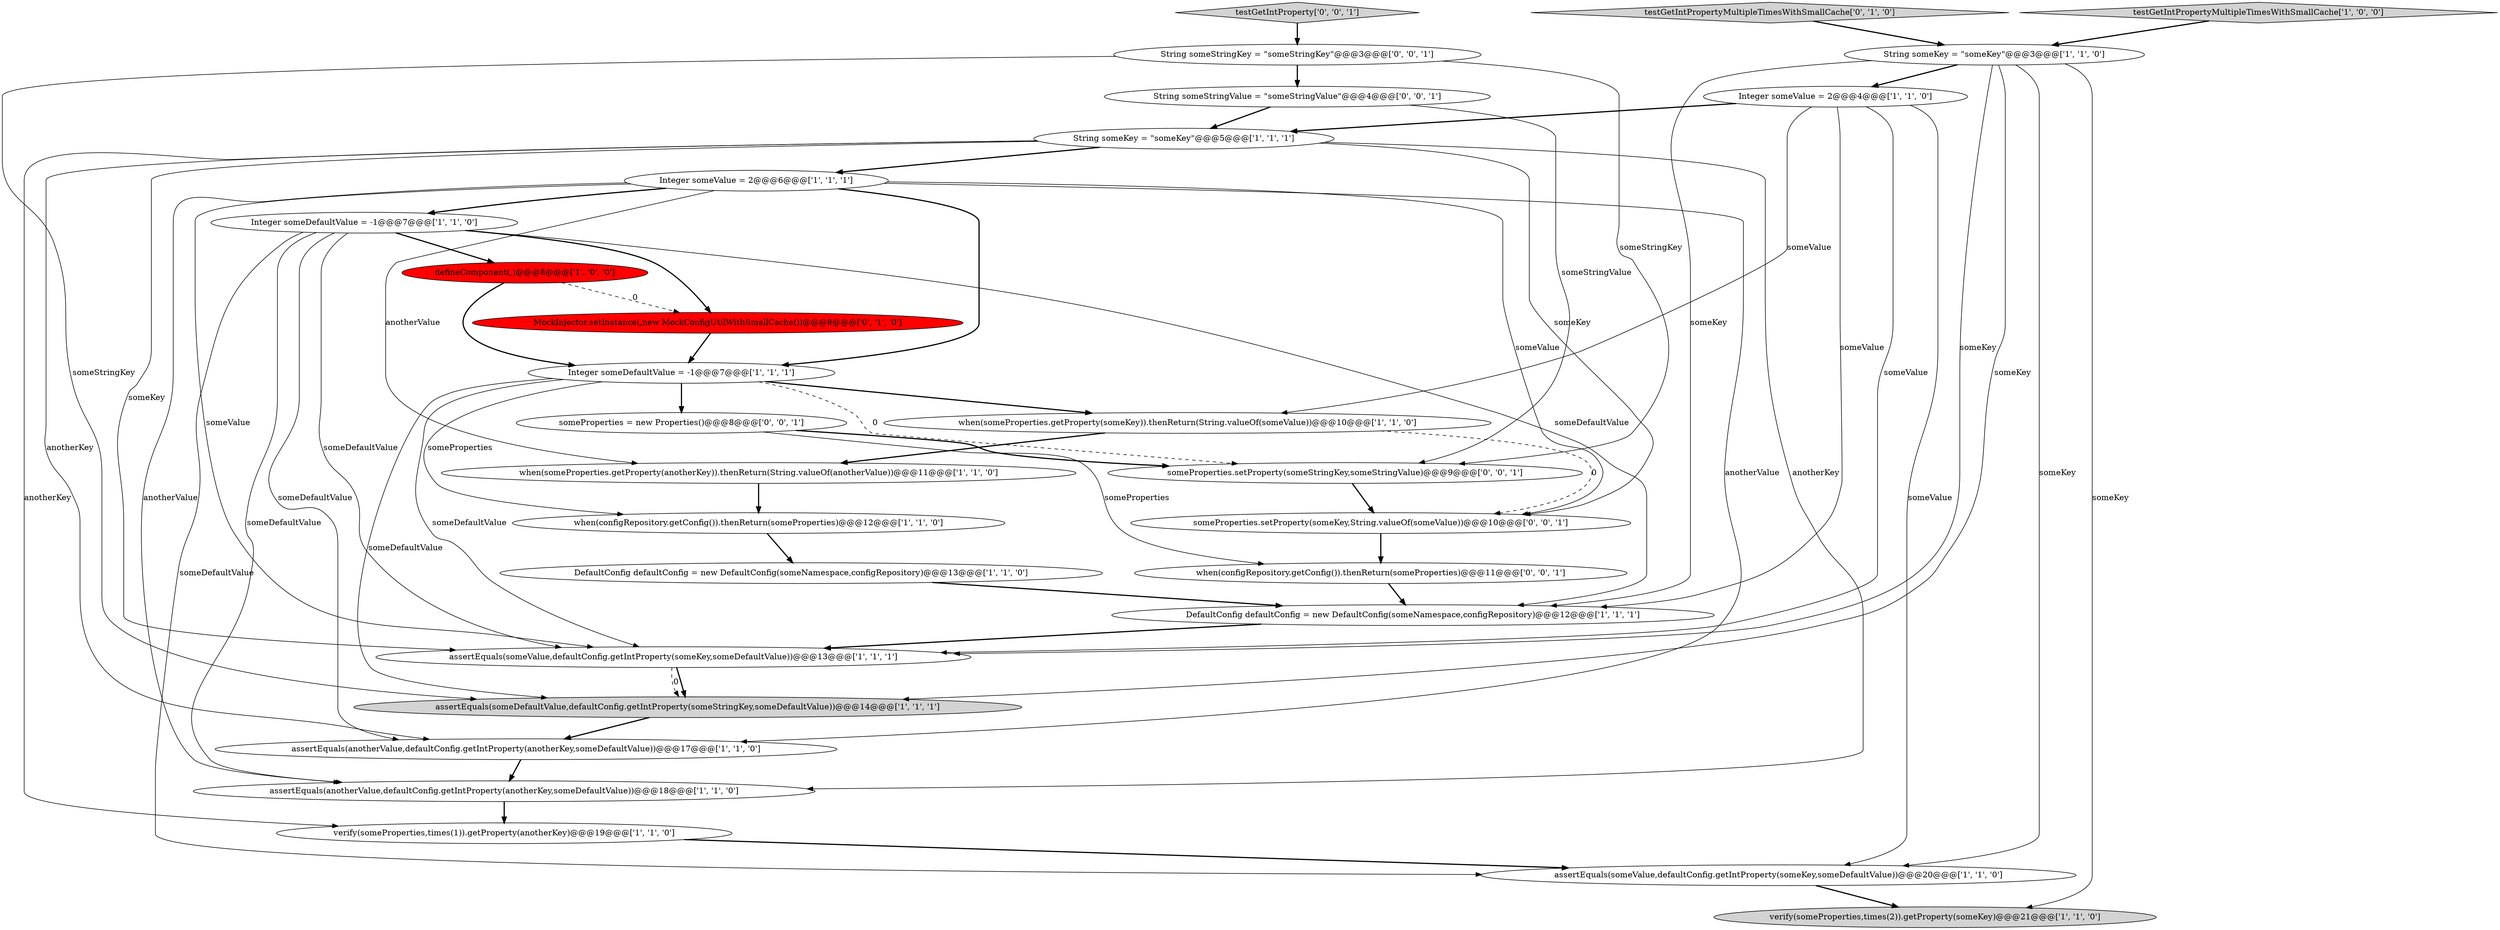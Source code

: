 digraph {
4 [style = filled, label = "assertEquals(someValue,defaultConfig.getIntProperty(someKey,someDefaultValue))@@@13@@@['1', '1', '1']", fillcolor = white, shape = ellipse image = "AAA0AAABBB1BBB"];
1 [style = filled, label = "verify(someProperties,times(1)).getProperty(anotherKey)@@@19@@@['1', '1', '0']", fillcolor = white, shape = ellipse image = "AAA0AAABBB1BBB"];
8 [style = filled, label = "String someKey = \"someKey\"@@@3@@@['1', '1', '0']", fillcolor = white, shape = ellipse image = "AAA0AAABBB1BBB"];
24 [style = filled, label = "someProperties.setProperty(someStringKey,someStringValue)@@@9@@@['0', '0', '1']", fillcolor = white, shape = ellipse image = "AAA0AAABBB3BBB"];
5 [style = filled, label = "defineComponent(,)@@@8@@@['1', '0', '0']", fillcolor = red, shape = ellipse image = "AAA1AAABBB1BBB"];
7 [style = filled, label = "assertEquals(someDefaultValue,defaultConfig.getIntProperty(someStringKey,someDefaultValue))@@@14@@@['1', '1', '1']", fillcolor = lightgray, shape = ellipse image = "AAA0AAABBB1BBB"];
11 [style = filled, label = "Integer someValue = 2@@@4@@@['1', '1', '0']", fillcolor = white, shape = ellipse image = "AAA0AAABBB1BBB"];
23 [style = filled, label = "String someStringKey = \"someStringKey\"@@@3@@@['0', '0', '1']", fillcolor = white, shape = ellipse image = "AAA0AAABBB3BBB"];
16 [style = filled, label = "Integer someValue = 2@@@6@@@['1', '1', '1']", fillcolor = white, shape = ellipse image = "AAA0AAABBB1BBB"];
2 [style = filled, label = "Integer someDefaultValue = -1@@@7@@@['1', '1', '1']", fillcolor = white, shape = ellipse image = "AAA0AAABBB1BBB"];
28 [style = filled, label = "testGetIntProperty['0', '0', '1']", fillcolor = lightgray, shape = diamond image = "AAA0AAABBB3BBB"];
6 [style = filled, label = "Integer someDefaultValue = -1@@@7@@@['1', '1', '0']", fillcolor = white, shape = ellipse image = "AAA0AAABBB1BBB"];
15 [style = filled, label = "assertEquals(anotherValue,defaultConfig.getIntProperty(anotherKey,someDefaultValue))@@@18@@@['1', '1', '0']", fillcolor = white, shape = ellipse image = "AAA0AAABBB1BBB"];
9 [style = filled, label = "testGetIntPropertyMultipleTimesWithSmallCache['1', '0', '0']", fillcolor = lightgray, shape = diamond image = "AAA0AAABBB1BBB"];
17 [style = filled, label = "DefaultConfig defaultConfig = new DefaultConfig(someNamespace,configRepository)@@@12@@@['1', '1', '1']", fillcolor = white, shape = ellipse image = "AAA0AAABBB1BBB"];
12 [style = filled, label = "when(someProperties.getProperty(someKey)).thenReturn(String.valueOf(someValue))@@@10@@@['1', '1', '0']", fillcolor = white, shape = ellipse image = "AAA0AAABBB1BBB"];
25 [style = filled, label = "String someStringValue = \"someStringValue\"@@@4@@@['0', '0', '1']", fillcolor = white, shape = ellipse image = "AAA0AAABBB3BBB"];
13 [style = filled, label = "verify(someProperties,times(2)).getProperty(someKey)@@@21@@@['1', '1', '0']", fillcolor = lightgray, shape = ellipse image = "AAA0AAABBB1BBB"];
10 [style = filled, label = "when(configRepository.getConfig()).thenReturn(someProperties)@@@12@@@['1', '1', '0']", fillcolor = white, shape = ellipse image = "AAA0AAABBB1BBB"];
26 [style = filled, label = "someProperties.setProperty(someKey,String.valueOf(someValue))@@@10@@@['0', '0', '1']", fillcolor = white, shape = ellipse image = "AAA0AAABBB3BBB"];
19 [style = filled, label = "assertEquals(anotherValue,defaultConfig.getIntProperty(anotherKey,someDefaultValue))@@@17@@@['1', '1', '0']", fillcolor = white, shape = ellipse image = "AAA0AAABBB1BBB"];
27 [style = filled, label = "someProperties = new Properties()@@@8@@@['0', '0', '1']", fillcolor = white, shape = ellipse image = "AAA0AAABBB3BBB"];
0 [style = filled, label = "when(someProperties.getProperty(anotherKey)).thenReturn(String.valueOf(anotherValue))@@@11@@@['1', '1', '0']", fillcolor = white, shape = ellipse image = "AAA0AAABBB1BBB"];
21 [style = filled, label = "MockInjector.setInstance(,new MockConfigUtilWithSmallCache())@@@8@@@['0', '1', '0']", fillcolor = red, shape = ellipse image = "AAA1AAABBB2BBB"];
18 [style = filled, label = "String someKey = \"someKey\"@@@5@@@['1', '1', '1']", fillcolor = white, shape = ellipse image = "AAA0AAABBB1BBB"];
3 [style = filled, label = "DefaultConfig defaultConfig = new DefaultConfig(someNamespace,configRepository)@@@13@@@['1', '1', '0']", fillcolor = white, shape = ellipse image = "AAA0AAABBB1BBB"];
22 [style = filled, label = "when(configRepository.getConfig()).thenReturn(someProperties)@@@11@@@['0', '0', '1']", fillcolor = white, shape = ellipse image = "AAA0AAABBB3BBB"];
14 [style = filled, label = "assertEquals(someValue,defaultConfig.getIntProperty(someKey,someDefaultValue))@@@20@@@['1', '1', '0']", fillcolor = white, shape = ellipse image = "AAA0AAABBB1BBB"];
20 [style = filled, label = "testGetIntPropertyMultipleTimesWithSmallCache['0', '1', '0']", fillcolor = lightgray, shape = diamond image = "AAA0AAABBB2BBB"];
27->22 [style = solid, label="someProperties"];
8->14 [style = solid, label="someKey"];
23->24 [style = solid, label="someStringKey"];
23->25 [style = bold, label=""];
16->4 [style = solid, label="someValue"];
8->4 [style = solid, label="someKey"];
6->21 [style = bold, label=""];
2->10 [style = solid, label="someProperties"];
16->6 [style = bold, label=""];
8->7 [style = solid, label="someKey"];
25->18 [style = bold, label=""];
10->3 [style = bold, label=""];
18->1 [style = solid, label="anotherKey"];
16->2 [style = bold, label=""];
9->8 [style = bold, label=""];
12->0 [style = bold, label=""];
11->12 [style = solid, label="someValue"];
4->7 [style = bold, label=""];
11->18 [style = bold, label=""];
2->12 [style = bold, label=""];
26->22 [style = bold, label=""];
21->2 [style = bold, label=""];
11->4 [style = solid, label="someValue"];
18->19 [style = solid, label="anotherKey"];
12->26 [style = dashed, label="0"];
18->15 [style = solid, label="anotherKey"];
6->14 [style = solid, label="someDefaultValue"];
24->26 [style = bold, label=""];
6->5 [style = bold, label=""];
5->2 [style = bold, label=""];
0->10 [style = bold, label=""];
20->8 [style = bold, label=""];
8->17 [style = solid, label="someKey"];
8->13 [style = solid, label="someKey"];
6->4 [style = solid, label="someDefaultValue"];
16->0 [style = solid, label="anotherValue"];
2->7 [style = solid, label="someDefaultValue"];
28->23 [style = bold, label=""];
4->7 [style = dashed, label="0"];
16->15 [style = solid, label="anotherValue"];
16->19 [style = solid, label="anotherValue"];
2->4 [style = solid, label="someDefaultValue"];
11->17 [style = solid, label="someValue"];
6->15 [style = solid, label="someDefaultValue"];
5->21 [style = dashed, label="0"];
2->27 [style = bold, label=""];
22->17 [style = bold, label=""];
3->17 [style = bold, label=""];
1->14 [style = bold, label=""];
27->24 [style = bold, label=""];
6->17 [style = solid, label="someDefaultValue"];
14->13 [style = bold, label=""];
18->26 [style = solid, label="someKey"];
19->15 [style = bold, label=""];
2->24 [style = dashed, label="0"];
16->26 [style = solid, label="someValue"];
8->11 [style = bold, label=""];
7->19 [style = bold, label=""];
11->14 [style = solid, label="someValue"];
17->4 [style = bold, label=""];
25->24 [style = solid, label="someStringValue"];
6->19 [style = solid, label="someDefaultValue"];
18->4 [style = solid, label="someKey"];
23->7 [style = solid, label="someStringKey"];
15->1 [style = bold, label=""];
18->16 [style = bold, label=""];
}
